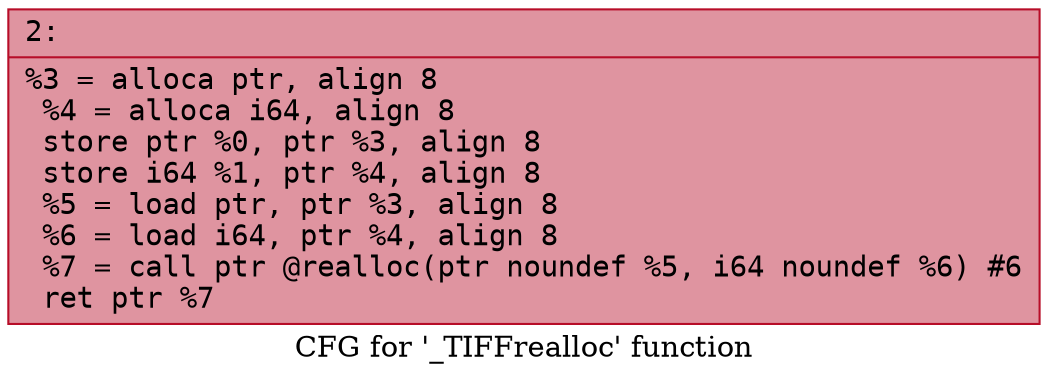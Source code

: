 digraph "CFG for '_TIFFrealloc' function" {
	label="CFG for '_TIFFrealloc' function";

	Node0x600003532ad0 [shape=record,color="#b70d28ff", style=filled, fillcolor="#b70d2870" fontname="Courier",label="{2:\l|  %3 = alloca ptr, align 8\l  %4 = alloca i64, align 8\l  store ptr %0, ptr %3, align 8\l  store i64 %1, ptr %4, align 8\l  %5 = load ptr, ptr %3, align 8\l  %6 = load i64, ptr %4, align 8\l  %7 = call ptr @realloc(ptr noundef %5, i64 noundef %6) #6\l  ret ptr %7\l}"];
}
